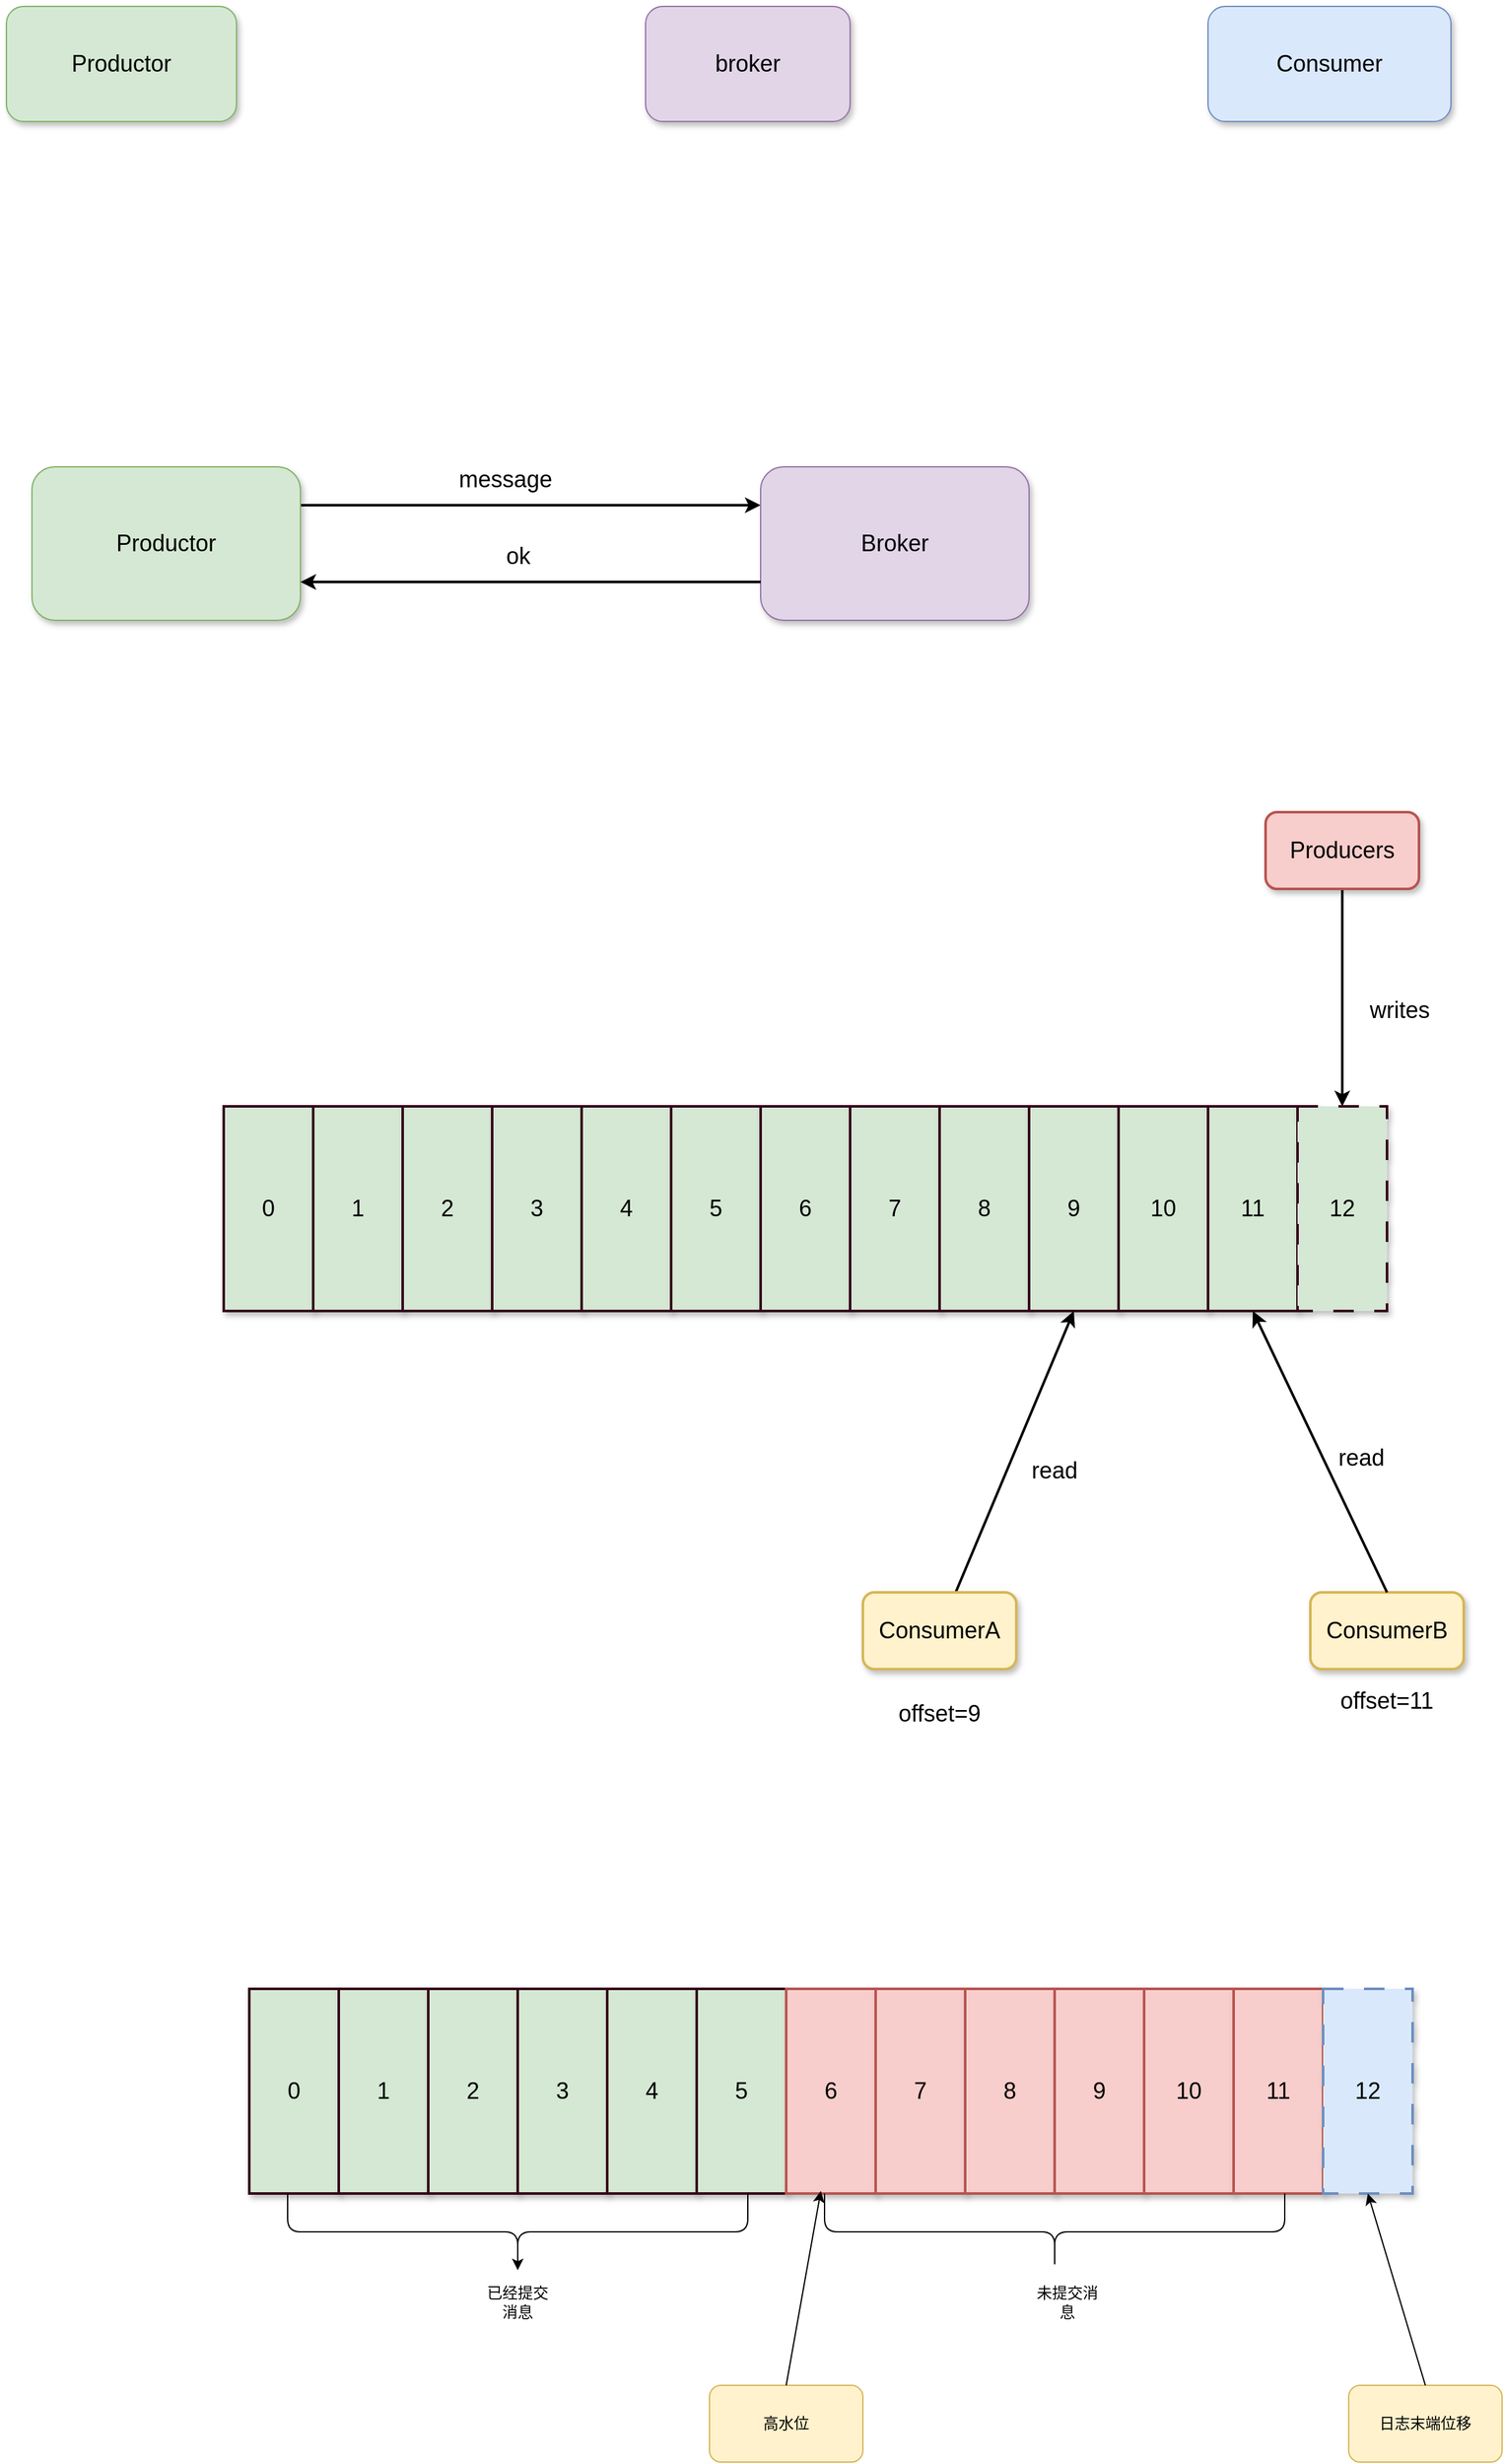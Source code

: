 <mxfile>
    <diagram id="XUw3BSkULF3XVZy4FjoG" name="第 1 页">
        <mxGraphModel dx="2503" dy="1169" grid="1" gridSize="10" guides="1" tooltips="1" connect="1" arrows="1" fold="1" page="1" pageScale="1" pageWidth="827" pageHeight="1169" math="0" shadow="0">
            <root>
                <mxCell id="0"/>
                <mxCell id="1" parent="0"/>
                <mxCell id="2" value="Productor" style="rounded=1;whiteSpace=wrap;html=1;fillColor=#d5e8d4;strokeColor=#82b366;shadow=1;fontSize=18;" parent="1" vertex="1">
                    <mxGeometry x="-150" y="280" width="180" height="90" as="geometry"/>
                </mxCell>
                <mxCell id="3" value="&lt;font style=&quot;font-size: 18px;&quot;&gt;broker&lt;/font&gt;" style="rounded=1;whiteSpace=wrap;html=1;fillColor=#e1d5e7;strokeColor=#9673a6;shadow=1;" parent="1" vertex="1">
                    <mxGeometry x="350" y="280" width="160" height="90" as="geometry"/>
                </mxCell>
                <mxCell id="4" value="Consumer" style="rounded=1;whiteSpace=wrap;html=1;fillColor=#dae8fc;strokeColor=#6c8ebf;shadow=1;fontSize=18;" parent="1" vertex="1">
                    <mxGeometry x="790" y="280" width="190" height="90" as="geometry"/>
                </mxCell>
                <mxCell id="8" style="edgeStyle=none;html=1;entryX=0;entryY=0.25;entryDx=0;entryDy=0;strokeWidth=2;fontSize=18;exitX=1;exitY=0.25;exitDx=0;exitDy=0;" parent="1" source="5" target="6" edge="1">
                    <mxGeometry relative="1" as="geometry"/>
                </mxCell>
                <mxCell id="5" value="Productor" style="rounded=1;whiteSpace=wrap;html=1;fillColor=#d5e8d4;strokeColor=#82b366;shadow=1;fontSize=18;" parent="1" vertex="1">
                    <mxGeometry x="-130" y="640" width="210" height="120" as="geometry"/>
                </mxCell>
                <mxCell id="6" value="&lt;font style=&quot;font-size: 18px;&quot;&gt;Broker&lt;/font&gt;" style="rounded=1;whiteSpace=wrap;html=1;fillColor=#e1d5e7;strokeColor=#9673a6;shadow=1;" parent="1" vertex="1">
                    <mxGeometry x="440" y="640" width="210" height="120" as="geometry"/>
                </mxCell>
                <mxCell id="9" value="message" style="text;html=1;align=center;verticalAlign=middle;resizable=0;points=[];autosize=1;strokeColor=none;fillColor=none;fontSize=18;shadow=1;sketch=0;" parent="1" vertex="1">
                    <mxGeometry x="190" y="630" width="100" height="40" as="geometry"/>
                </mxCell>
                <mxCell id="10" style="edgeStyle=none;html=1;entryX=1;entryY=0.75;entryDx=0;entryDy=0;strokeWidth=2;fontSize=18;exitX=0;exitY=0.75;exitDx=0;exitDy=0;" parent="1" source="6" target="5" edge="1">
                    <mxGeometry relative="1" as="geometry">
                        <mxPoint x="90" y="680" as="sourcePoint"/>
                        <mxPoint x="450" y="680" as="targetPoint"/>
                    </mxGeometry>
                </mxCell>
                <mxCell id="11" value="ok" style="text;html=1;align=center;verticalAlign=middle;resizable=0;points=[];autosize=1;strokeColor=none;fillColor=none;fontSize=18;shadow=1;sketch=0;" parent="1" vertex="1">
                    <mxGeometry x="230" y="690" width="40" height="40" as="geometry"/>
                </mxCell>
                <mxCell id="31" style="edgeStyle=none;html=1;entryX=0.5;entryY=0;entryDx=0;entryDy=0;strokeWidth=2;fontSize=18;" parent="1" source="29" target="27" edge="1">
                    <mxGeometry relative="1" as="geometry"/>
                </mxCell>
                <mxCell id="29" value="Producers" style="rounded=1;whiteSpace=wrap;html=1;shadow=1;glass=0;sketch=0;strokeColor=#b85450;strokeWidth=2;fontSize=18;fillColor=#f8cecc;" parent="1" vertex="1">
                    <mxGeometry x="835" y="910" width="120" height="60" as="geometry"/>
                </mxCell>
                <mxCell id="30" value="" style="group" parent="1" vertex="1" connectable="0">
                    <mxGeometry x="20" y="1140" width="910" height="160" as="geometry"/>
                </mxCell>
                <mxCell id="13" value="0" style="rounded=0;whiteSpace=wrap;html=1;shadow=1;fontSize=18;fillColor=#d5e8d4;strokeColor=#33001A;glass=0;gradientColor=none;strokeWidth=2;" parent="30" vertex="1">
                    <mxGeometry width="70" height="160" as="geometry"/>
                </mxCell>
                <mxCell id="15" value="1" style="rounded=0;whiteSpace=wrap;html=1;shadow=1;fontSize=18;fillColor=#d5e8d4;strokeColor=#33001A;glass=0;gradientColor=none;strokeWidth=2;" parent="30" vertex="1">
                    <mxGeometry x="70" width="70" height="160" as="geometry"/>
                </mxCell>
                <mxCell id="16" value="2" style="rounded=0;whiteSpace=wrap;html=1;shadow=1;fontSize=18;fillColor=#d5e8d4;strokeColor=#33001A;glass=0;gradientColor=none;strokeWidth=2;" parent="30" vertex="1">
                    <mxGeometry x="140" width="70" height="160" as="geometry"/>
                </mxCell>
                <mxCell id="17" value="3" style="rounded=0;whiteSpace=wrap;html=1;shadow=1;fontSize=18;fillColor=#d5e8d4;strokeColor=#33001A;glass=0;gradientColor=none;strokeWidth=2;" parent="30" vertex="1">
                    <mxGeometry x="210" width="70" height="160" as="geometry"/>
                </mxCell>
                <mxCell id="18" value="4" style="rounded=0;whiteSpace=wrap;html=1;shadow=1;fontSize=18;fillColor=#d5e8d4;strokeColor=#33001A;glass=0;gradientColor=none;strokeWidth=2;" parent="30" vertex="1">
                    <mxGeometry x="280" width="70" height="160" as="geometry"/>
                </mxCell>
                <mxCell id="20" value="5" style="rounded=0;whiteSpace=wrap;html=1;shadow=1;fontSize=18;fillColor=#d5e8d4;strokeColor=#33001A;glass=0;gradientColor=none;strokeWidth=2;" parent="30" vertex="1">
                    <mxGeometry x="350" width="70" height="160" as="geometry"/>
                </mxCell>
                <mxCell id="21" value="6" style="rounded=0;whiteSpace=wrap;html=1;shadow=1;fontSize=18;fillColor=#d5e8d4;strokeColor=#33001A;glass=0;gradientColor=none;strokeWidth=2;" parent="30" vertex="1">
                    <mxGeometry x="420" width="70" height="160" as="geometry"/>
                </mxCell>
                <mxCell id="22" value="7" style="rounded=0;whiteSpace=wrap;html=1;shadow=1;fontSize=18;fillColor=#d5e8d4;strokeColor=#33001A;glass=0;gradientColor=none;strokeWidth=2;" parent="30" vertex="1">
                    <mxGeometry x="490" width="70" height="160" as="geometry"/>
                </mxCell>
                <mxCell id="23" value="8" style="rounded=0;whiteSpace=wrap;html=1;shadow=1;fontSize=18;fillColor=#d5e8d4;strokeColor=#33001A;glass=0;gradientColor=none;strokeWidth=2;" parent="30" vertex="1">
                    <mxGeometry x="560" width="70" height="160" as="geometry"/>
                </mxCell>
                <mxCell id="24" value="9" style="rounded=0;whiteSpace=wrap;html=1;shadow=1;fontSize=18;fillColor=#d5e8d4;strokeColor=#33001A;glass=0;gradientColor=none;strokeWidth=2;" parent="30" vertex="1">
                    <mxGeometry x="630" width="70" height="160" as="geometry"/>
                </mxCell>
                <mxCell id="25" value="10" style="rounded=0;whiteSpace=wrap;html=1;shadow=1;fontSize=18;fillColor=#d5e8d4;strokeColor=#33001A;glass=0;gradientColor=none;strokeWidth=2;" parent="30" vertex="1">
                    <mxGeometry x="700" width="70" height="160" as="geometry"/>
                </mxCell>
                <mxCell id="26" value="11" style="rounded=0;whiteSpace=wrap;html=1;shadow=1;fontSize=18;fillColor=#d5e8d4;strokeColor=#33001A;glass=0;gradientColor=none;strokeWidth=2;" parent="30" vertex="1">
                    <mxGeometry x="770" width="70" height="160" as="geometry"/>
                </mxCell>
                <mxCell id="27" value="12" style="rounded=0;whiteSpace=wrap;html=1;shadow=1;fontSize=18;fillColor=#d5e8d4;strokeColor=#33001A;glass=0;gradientColor=none;strokeWidth=2;dashed=1;dashPattern=8 8;" parent="30" vertex="1">
                    <mxGeometry x="840" width="70" height="160" as="geometry"/>
                </mxCell>
                <mxCell id="32" value="writes" style="text;html=1;strokeColor=none;fillColor=none;align=center;verticalAlign=middle;whiteSpace=wrap;rounded=0;shadow=1;glass=0;sketch=0;strokeWidth=2;fontSize=18;" parent="1" vertex="1">
                    <mxGeometry x="910" y="1050" width="60" height="30" as="geometry"/>
                </mxCell>
                <mxCell id="34" style="edgeStyle=none;html=1;entryX=0.5;entryY=1;entryDx=0;entryDy=0;strokeWidth=2;fontSize=18;" parent="1" source="33" target="24" edge="1">
                    <mxGeometry relative="1" as="geometry"/>
                </mxCell>
                <mxCell id="33" value="ConsumerA" style="rounded=1;whiteSpace=wrap;html=1;shadow=1;glass=0;sketch=0;strokeColor=#d6b656;strokeWidth=2;fontSize=18;fillColor=#fff2cc;" parent="1" vertex="1">
                    <mxGeometry x="520" y="1520" width="120" height="60" as="geometry"/>
                </mxCell>
                <mxCell id="35" value="ConsumerB" style="rounded=1;whiteSpace=wrap;html=1;shadow=1;glass=0;sketch=0;strokeColor=#d6b656;strokeWidth=2;fontSize=18;fillColor=#fff2cc;" parent="1" vertex="1">
                    <mxGeometry x="870" y="1520" width="120" height="60" as="geometry"/>
                </mxCell>
                <mxCell id="36" value="" style="endArrow=classic;html=1;strokeWidth=2;fontSize=18;entryX=0.5;entryY=1;entryDx=0;entryDy=0;exitX=0.5;exitY=0;exitDx=0;exitDy=0;" parent="1" source="35" target="26" edge="1">
                    <mxGeometry width="50" height="50" relative="1" as="geometry">
                        <mxPoint x="870" y="1520" as="sourcePoint"/>
                        <mxPoint x="920" y="1470" as="targetPoint"/>
                    </mxGeometry>
                </mxCell>
                <mxCell id="37" value="offset=9" style="text;html=1;strokeColor=none;fillColor=none;align=center;verticalAlign=middle;whiteSpace=wrap;rounded=0;shadow=1;glass=0;sketch=0;strokeWidth=2;fontSize=18;" parent="1" vertex="1">
                    <mxGeometry x="550" y="1600" width="60" height="30" as="geometry"/>
                </mxCell>
                <mxCell id="38" value="offset=11" style="text;html=1;strokeColor=none;fillColor=none;align=center;verticalAlign=middle;whiteSpace=wrap;rounded=0;shadow=1;glass=0;sketch=0;strokeWidth=2;fontSize=18;" parent="1" vertex="1">
                    <mxGeometry x="900" y="1590" width="60" height="30" as="geometry"/>
                </mxCell>
                <mxCell id="39" value="read" style="text;html=1;strokeColor=none;fillColor=none;align=center;verticalAlign=middle;whiteSpace=wrap;rounded=0;shadow=1;glass=0;sketch=0;strokeWidth=2;fontSize=18;" parent="1" vertex="1">
                    <mxGeometry x="640" y="1410" width="60" height="30" as="geometry"/>
                </mxCell>
                <mxCell id="40" value="read" style="text;html=1;strokeColor=none;fillColor=none;align=center;verticalAlign=middle;whiteSpace=wrap;rounded=0;shadow=1;glass=0;sketch=0;strokeWidth=2;fontSize=18;" parent="1" vertex="1">
                    <mxGeometry x="880" y="1400" width="60" height="30" as="geometry"/>
                </mxCell>
                <mxCell id="42" value="0" style="rounded=0;whiteSpace=wrap;html=1;shadow=1;fontSize=18;fillColor=#d5e8d4;strokeColor=#33001A;glass=0;gradientColor=none;strokeWidth=2;" vertex="1" parent="1">
                    <mxGeometry x="40" y="1830" width="70" height="160" as="geometry"/>
                </mxCell>
                <mxCell id="43" value="1" style="rounded=0;whiteSpace=wrap;html=1;shadow=1;fontSize=18;fillColor=#d5e8d4;strokeColor=#33001A;glass=0;gradientColor=none;strokeWidth=2;" vertex="1" parent="1">
                    <mxGeometry x="110" y="1830" width="70" height="160" as="geometry"/>
                </mxCell>
                <mxCell id="44" value="2" style="rounded=0;whiteSpace=wrap;html=1;shadow=1;fontSize=18;fillColor=#d5e8d4;strokeColor=#33001A;glass=0;gradientColor=none;strokeWidth=2;" vertex="1" parent="1">
                    <mxGeometry x="180" y="1830" width="70" height="160" as="geometry"/>
                </mxCell>
                <mxCell id="45" value="3" style="rounded=0;whiteSpace=wrap;html=1;shadow=1;fontSize=18;fillColor=#d5e8d4;strokeColor=#33001A;glass=0;gradientColor=none;strokeWidth=2;" vertex="1" parent="1">
                    <mxGeometry x="250" y="1830" width="70" height="160" as="geometry"/>
                </mxCell>
                <mxCell id="46" value="4" style="rounded=0;whiteSpace=wrap;html=1;shadow=1;fontSize=18;fillColor=#d5e8d4;strokeColor=#33001A;glass=0;gradientColor=none;strokeWidth=2;" vertex="1" parent="1">
                    <mxGeometry x="320" y="1830" width="70" height="160" as="geometry"/>
                </mxCell>
                <mxCell id="47" value="5" style="rounded=0;whiteSpace=wrap;html=1;shadow=1;fontSize=18;fillColor=#d5e8d4;strokeColor=#33001A;glass=0;gradientColor=none;strokeWidth=2;" vertex="1" parent="1">
                    <mxGeometry x="390" y="1830" width="70" height="160" as="geometry"/>
                </mxCell>
                <mxCell id="48" value="6" style="rounded=0;whiteSpace=wrap;html=1;shadow=1;fontSize=18;fillColor=#f8cecc;strokeColor=#b85450;glass=0;strokeWidth=2;" vertex="1" parent="1">
                    <mxGeometry x="460" y="1830" width="70" height="160" as="geometry"/>
                </mxCell>
                <mxCell id="49" value="7" style="rounded=0;whiteSpace=wrap;html=1;shadow=1;fontSize=18;fillColor=#f8cecc;strokeColor=#b85450;glass=0;strokeWidth=2;" vertex="1" parent="1">
                    <mxGeometry x="530" y="1830" width="70" height="160" as="geometry"/>
                </mxCell>
                <mxCell id="50" value="8" style="rounded=0;whiteSpace=wrap;html=1;shadow=1;fontSize=18;fillColor=#f8cecc;strokeColor=#b85450;glass=0;strokeWidth=2;" vertex="1" parent="1">
                    <mxGeometry x="600" y="1830" width="70" height="160" as="geometry"/>
                </mxCell>
                <mxCell id="51" value="9" style="rounded=0;whiteSpace=wrap;html=1;shadow=1;fontSize=18;fillColor=#f8cecc;strokeColor=#b85450;glass=0;strokeWidth=2;" vertex="1" parent="1">
                    <mxGeometry x="670" y="1830" width="70" height="160" as="geometry"/>
                </mxCell>
                <mxCell id="52" value="10" style="rounded=0;whiteSpace=wrap;html=1;shadow=1;fontSize=18;fillColor=#f8cecc;strokeColor=#b85450;glass=0;strokeWidth=2;" vertex="1" parent="1">
                    <mxGeometry x="740" y="1830" width="70" height="160" as="geometry"/>
                </mxCell>
                <mxCell id="53" value="11" style="rounded=0;whiteSpace=wrap;html=1;shadow=1;fontSize=18;fillColor=#f8cecc;strokeColor=#b85450;glass=0;strokeWidth=2;" vertex="1" parent="1">
                    <mxGeometry x="810" y="1830" width="70" height="160" as="geometry"/>
                </mxCell>
                <mxCell id="54" value="12" style="rounded=0;whiteSpace=wrap;html=1;shadow=1;fontSize=18;fillColor=#dae8fc;strokeColor=#6c8ebf;glass=0;strokeWidth=2;dashed=1;dashPattern=8 8;" vertex="1" parent="1">
                    <mxGeometry x="880" y="1830" width="70" height="160" as="geometry"/>
                </mxCell>
                <mxCell id="56" style="edgeStyle=none;html=1;exitX=0.1;exitY=0.5;exitDx=0;exitDy=0;exitPerimeter=0;" edge="1" parent="1" source="55">
                    <mxGeometry relative="1" as="geometry">
                        <mxPoint x="250" y="2050" as="targetPoint"/>
                    </mxGeometry>
                </mxCell>
                <mxCell id="55" value="" style="shape=curlyBracket;whiteSpace=wrap;html=1;rounded=1;flipH=1;labelPosition=right;verticalLabelPosition=middle;align=left;verticalAlign=middle;rotation=90;" vertex="1" parent="1">
                    <mxGeometry x="220" y="1840" width="60" height="360" as="geometry"/>
                </mxCell>
                <mxCell id="60" value="已经提交消息" style="text;html=1;strokeColor=none;fillColor=none;align=center;verticalAlign=middle;whiteSpace=wrap;rounded=0;" vertex="1" parent="1">
                    <mxGeometry x="220" y="2060" width="60" height="30" as="geometry"/>
                </mxCell>
                <mxCell id="61" value="" style="shape=curlyBracket;whiteSpace=wrap;html=1;rounded=1;flipH=1;labelPosition=right;verticalLabelPosition=middle;align=left;verticalAlign=middle;rotation=90;" vertex="1" parent="1">
                    <mxGeometry x="640" y="1840" width="60" height="360" as="geometry"/>
                </mxCell>
                <mxCell id="62" value="未提交消息" style="text;html=1;strokeColor=none;fillColor=none;align=center;verticalAlign=middle;whiteSpace=wrap;rounded=0;" vertex="1" parent="1">
                    <mxGeometry x="650" y="2060" width="60" height="30" as="geometry"/>
                </mxCell>
                <mxCell id="64" value="高水位" style="rounded=1;whiteSpace=wrap;html=1;fillColor=#fff2cc;strokeColor=#d6b656;" vertex="1" parent="1">
                    <mxGeometry x="400" y="2140" width="120" height="60" as="geometry"/>
                </mxCell>
                <mxCell id="65" value="" style="endArrow=classic;html=1;entryX=1.033;entryY=1.008;entryDx=0;entryDy=0;entryPerimeter=0;exitX=0.5;exitY=0;exitDx=0;exitDy=0;" edge="1" parent="1" source="64" target="61">
                    <mxGeometry width="50" height="50" relative="1" as="geometry">
                        <mxPoint x="600" y="1830" as="sourcePoint"/>
                        <mxPoint x="650" y="1780" as="targetPoint"/>
                    </mxGeometry>
                </mxCell>
                <mxCell id="66" value="日志末端位移" style="rounded=1;whiteSpace=wrap;html=1;fillColor=#fff2cc;strokeColor=#d6b656;" vertex="1" parent="1">
                    <mxGeometry x="900" y="2140" width="120" height="60" as="geometry"/>
                </mxCell>
                <mxCell id="67" value="" style="endArrow=classic;html=1;entryX=0.5;entryY=1;entryDx=0;entryDy=0;exitX=0.5;exitY=0;exitDx=0;exitDy=0;" edge="1" parent="1" source="66" target="54">
                    <mxGeometry width="50" height="50" relative="1" as="geometry">
                        <mxPoint x="600" y="1830" as="sourcePoint"/>
                        <mxPoint x="650" y="1780" as="targetPoint"/>
                    </mxGeometry>
                </mxCell>
            </root>
        </mxGraphModel>
    </diagram>
</mxfile>
